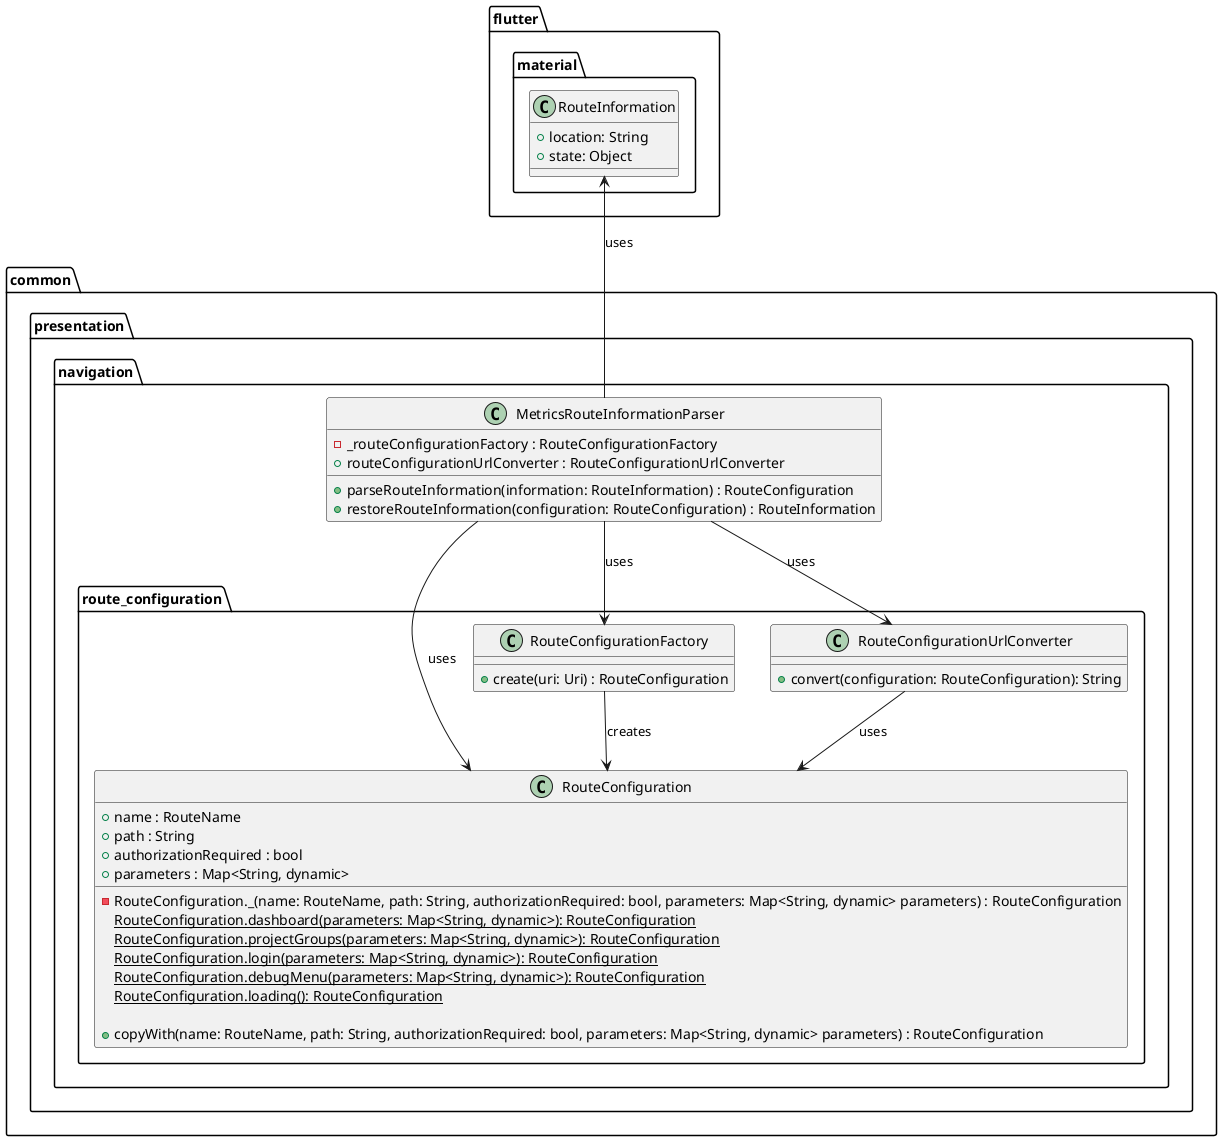 @startuml parsing_deep_links_class_diagram

package common.presentation.navigation {
    class MetricsRouteInformationParser {
        - _routeConfigurationFactory : RouteConfigurationFactory
        + routeConfigurationUrlConverter : RouteConfigurationUrlConverter

        + parseRouteInformation(information: RouteInformation) : RouteConfiguration
        + restoreRouteInformation(configuration: RouteConfiguration) : RouteInformation
    }

    package route_configuration {
        class RouteConfiguration {
            + name : RouteName
            + path : String
            + authorizationRequired : bool
            + parameters : Map<String, dynamic>

            - RouteConfiguration._(name: RouteName, path: String, authorizationRequired: bool, parameters: Map<String, dynamic> parameters) : RouteConfiguration
            {static} RouteConfiguration.dashboard(parameters: Map<String, dynamic>): RouteConfiguration
            {static} RouteConfiguration.projectGroups(parameters: Map<String, dynamic>): RouteConfiguration
            {static} RouteConfiguration.login(parameters: Map<String, dynamic>): RouteConfiguration
            {static} RouteConfiguration.debugMenu(parameters: Map<String, dynamic>): RouteConfiguration
            {static} RouteConfiguration.loading(): RouteConfiguration

            + copyWith(name: RouteName, path: String, authorizationRequired: bool, parameters: Map<String, dynamic> parameters) : RouteConfiguration
        }

        class RouteConfigurationFactory {
            + create(uri: Uri) : RouteConfiguration
        }

        class RouteConfigurationUrlConverter {
            + convert(configuration: RouteConfiguration): String
        }
    }
}

package flutter.material {
    class RouteInformation {
        + location: String
        + state: Object
    }
}

MetricsRouteInformationParser --> RouteConfiguration : uses
MetricsRouteInformationParser -up-> RouteInformation : uses
MetricsRouteInformationParser --> RouteConfigurationFactory : uses
MetricsRouteInformationParser --> RouteConfigurationUrlConverter : uses

RouteConfigurationFactory --> RouteConfiguration : creates

RouteConfigurationUrlConverter --> RouteConfiguration : uses

@enduml
